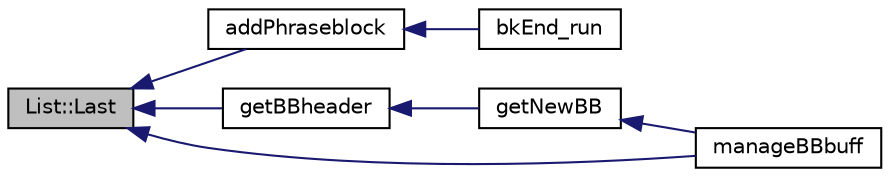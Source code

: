 digraph G
{
  edge [fontname="Helvetica",fontsize="10",labelfontname="Helvetica",labelfontsize="10"];
  node [fontname="Helvetica",fontsize="10",shape=record];
  rankdir=LR;
  Node1 [label="List::Last",height=0.2,width=0.4,color="black", fillcolor="grey75", style="filled" fontcolor="black"];
  Node1 -> Node2 [dir=back,color="midnightblue",fontsize="10",style="solid",fontname="Helvetica"];
  Node2 [label="addPhraseblock",height=0.2,width=0.4,color="black", fillcolor="white", style="filled",URL="$bkEnd_8cpp.html#ae7c9964c26331fddb647175a6d70a00a"];
  Node2 -> Node3 [dir=back,color="midnightblue",fontsize="10",style="solid",fontname="Helvetica"];
  Node3 [label="bkEnd_run",height=0.2,width=0.4,color="black", fillcolor="white", style="filled",URL="$bkEnd_8h.html#a0de885ce07273f37e162ecb0e63ec95d"];
  Node1 -> Node4 [dir=back,color="midnightblue",fontsize="10",style="solid",fontname="Helvetica"];
  Node4 [label="getBBheader",height=0.2,width=0.4,color="black", fillcolor="white", style="filled",URL="$pars_8cpp.html#ac1488590ca5d1f74327b23f8180cdfa7"];
  Node4 -> Node5 [dir=back,color="midnightblue",fontsize="10",style="solid",fontname="Helvetica"];
  Node5 [label="getNewBB",height=0.2,width=0.4,color="black", fillcolor="white", style="filled",URL="$pars_8cpp.html#a85c4fe92fc339f576e3bec066fc7cefc"];
  Node5 -> Node6 [dir=back,color="midnightblue",fontsize="10",style="solid",fontname="Helvetica"];
  Node6 [label="manageBBbuff",height=0.2,width=0.4,color="black", fillcolor="white", style="filled",URL="$pars_8cpp.html#afeffa2ead47ca07b047fd4ff89c6159a"];
  Node1 -> Node6 [dir=back,color="midnightblue",fontsize="10",style="solid",fontname="Helvetica"];
}
